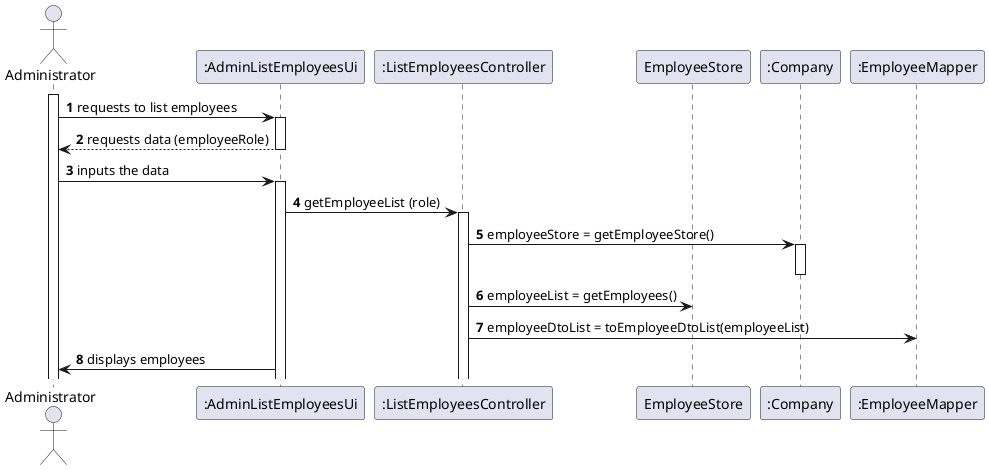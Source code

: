 @startuml
'https://plantuml.com/sequence-diagram

autonumber

actor "Administrator" as administrator

participant ":AdminListEmployeesUi" as ui
participant ":ListEmployeesController" as controller

participant "EmployeeStore" as store
participant ":Company" as company
participant ":EmployeeMapper" as mapper


activate administrator

administrator -> ui : requests to list employees
activate ui

ui --> administrator : requests data (employeeRole)
deactivate ui

administrator -> ui : inputs the data
activate ui

ui -> controller : getEmployeeList (role)
activate controller



controller -> company : employeeStore = getEmployeeStore()
activate company
deactivate company

controller -> store : employeeList = getEmployees()

controller -> mapper : employeeDtoList = toEmployeeDtoList(employeeList)

ui -> administrator : displays employees



@enduml